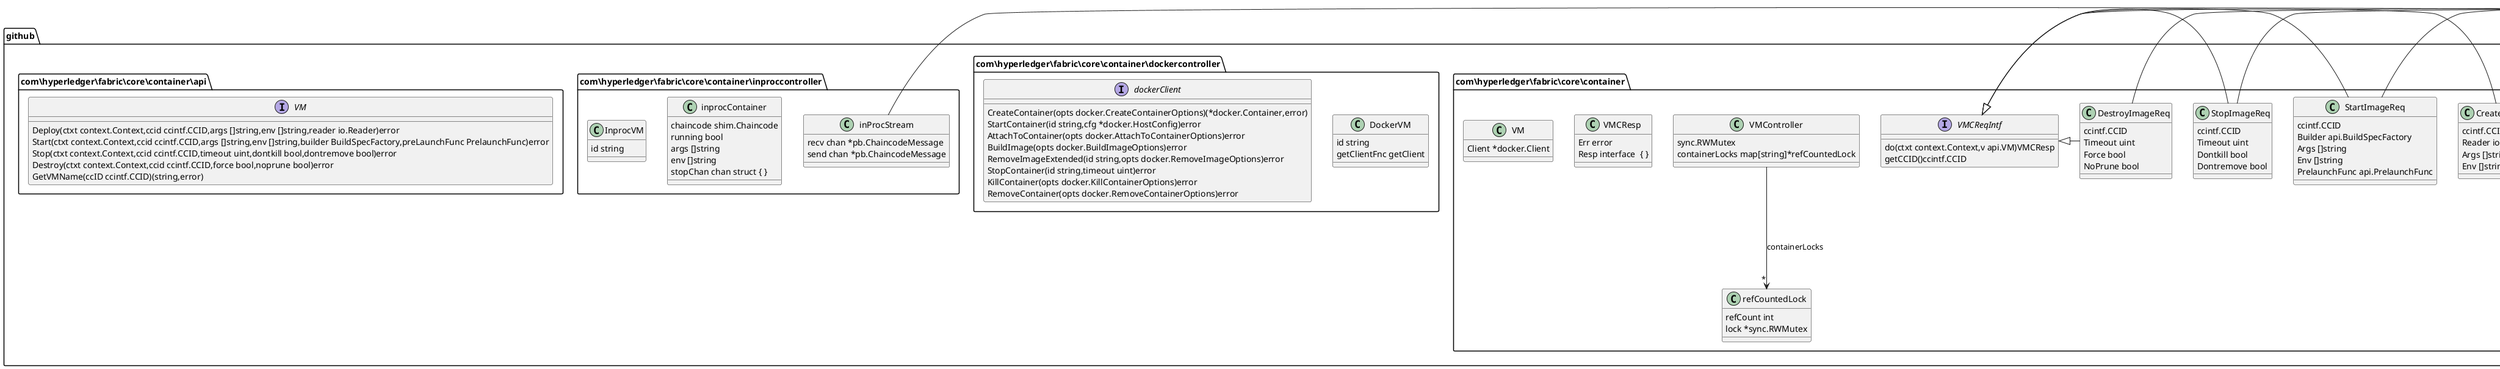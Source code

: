 @startuml
namespace github.com\\hyperledger\\fabric\\core\\container\\ccintf {
 class CCID {
  ChaincodeSpec *pb.ChaincodeSpec
  NetworkID string
  PeerID string
  ChainID string
  Version string
}
}
namespace github.com\\hyperledger\\fabric\\core\\container {
 class refCountedLock {
  refCount int
  lock *sync.RWMutex
}
}
namespace github.com\\hyperledger\\fabric\\core\\container {
 class VMController {
  sync.RWMutex
  containerLocks map[string]*refCountedLock
}
}
namespace github.com\\hyperledger\\fabric\\core\\container {
 class VMCResp {
  Err error
  Resp interface  { }
}
}
namespace github.com\\hyperledger\\fabric\\core\\container {
 class CreateImageReq {
  ccintf.CCID
  Reader io.Reader
  Args []string
  Env []string
}
}
namespace github.com\\hyperledger\\fabric\\core\\container {
 class StartImageReq {
  ccintf.CCID
  Builder api.BuildSpecFactory
  Args []string
  Env []string
  PrelaunchFunc api.PrelaunchFunc
}
}
namespace github.com\\hyperledger\\fabric\\core\\container {
 class StopImageReq {
  ccintf.CCID
  Timeout uint
  Dontkill bool
  Dontremove bool
}
}
namespace github.com\\hyperledger\\fabric\\core\\container {
 class DestroyImageReq {
  ccintf.CCID
  Timeout uint
  Force bool
  NoPrune bool
}
}
namespace github.com\\hyperledger\\fabric\\core\\container\\dockercontroller {
 class DockerVM {
  id string
  getClientFnc getClient
}
}
namespace github.com\\hyperledger\\fabric\\core\\container\\inproccontroller {
 class inprocContainer {
  chaincode shim.Chaincode
  running bool
  args []string
  env []string
  stopChan chan struct { }
}
}
namespace github.com\\hyperledger\\fabric\\core\\container\\inproccontroller {
 class InprocVM {
  id string
}
}
namespace github.com\\hyperledger\\fabric\\core\\container\\inproccontroller {
 class inProcStream {
  recv chan *pb.ChaincodeMessage
  send chan *pb.ChaincodeMessage
}
}
namespace github.com\\hyperledger\\fabric\\core\\container {
 class VM {
  Client *docker.Client
}
}
namespace github.com\\hyperledger\\fabric\\core\\container\\api {
 interface VM  {
  Deploy(ctxt context.Context,ccid ccintf.CCID,args []string,env []string,reader io.Reader)error
  Start(ctxt context.Context,ccid ccintf.CCID,args []string,env []string,builder BuildSpecFactory,preLaunchFunc PrelaunchFunc)error
  Stop(ctxt context.Context,ccid ccintf.CCID,timeout uint,dontkill bool,dontremove bool)error
  Destroy(ctxt context.Context,ccid ccintf.CCID,force bool,noprune bool)error
  GetVMName(ccID ccintf.CCID)(string,error)
}
}
namespace github.com\\hyperledger\\fabric\\core\\container\\ccintf {
 interface ChaincodeStream  {
  Send(*pb.ChaincodeMessage)error
  Recv()(*pb.ChaincodeMessage,error)
}
}
namespace github.com\\hyperledger\\fabric\\core\\container\\ccintf {
 interface CCSupport  {
  HandleChaincodeStream(context.Context,ChaincodeStream)error
}
}
namespace github.com\\hyperledger\\fabric\\core\\container {
 interface VMCReqIntf  {
  do(ctxt context.Context,v api.VM)VMCResp
  getCCID()ccintf.CCID
}
}
namespace github.com\\hyperledger\\fabric\\core\\container\\dockercontroller {
 interface dockerClient  {
  CreateContainer(opts docker.CreateContainerOptions)(*docker.Container,error)
  StartContainer(id string,cfg *docker.HostConfig)error
  AttachToContainer(opts docker.AttachToContainerOptions)error
  BuildImage(opts docker.BuildImageOptions)error
  RemoveImageExtended(id string,opts docker.RemoveImageOptions)error
  StopContainer(id string,timeout uint)error
  KillContainer(opts docker.KillContainerOptions)error
  RemoveContainer(opts docker.RemoveContainerOptions)error
}
}
github.com\\hyperledger\\fabric\\core\\container.VMController ---> "*" github.com\\hyperledger\\fabric\\core\\container.refCountedLock : containerLocks
github.com\\hyperledger\\fabric\\core\\container.CreateImageReq -|> github.com\\hyperledger\\fabric\\core\\container\\ccintf.CCID
github.com\\hyperledger\\fabric\\core\\container.StartImageReq -|> github.com\\hyperledger\\fabric\\core\\container\\ccintf.CCID
github.com\\hyperledger\\fabric\\core\\container.StopImageReq -|> github.com\\hyperledger\\fabric\\core\\container\\ccintf.CCID
github.com\\hyperledger\\fabric\\core\\container.DestroyImageReq -|> github.com\\hyperledger\\fabric\\core\\container\\ccintf.CCID
github.com\\hyperledger\\fabric\\core\\container\\ccintf.ChaincodeStream <|- github.com\\hyperledger\\fabric\\core\\container\\inproccontroller.inProcStream
github.com\\hyperledger\\fabric\\core\\container.VMCReqIntf <|- github.com\\hyperledger\\fabric\\core\\container.CreateImageReq
github.com\\hyperledger\\fabric\\core\\container.VMCReqIntf <|- github.com\\hyperledger\\fabric\\core\\container.StartImageReq
github.com\\hyperledger\\fabric\\core\\container.VMCReqIntf <|- github.com\\hyperledger\\fabric\\core\\container.StopImageReq
github.com\\hyperledger\\fabric\\core\\container.VMCReqIntf <|- github.com\\hyperledger\\fabric\\core\\container.DestroyImageReq
@enduml